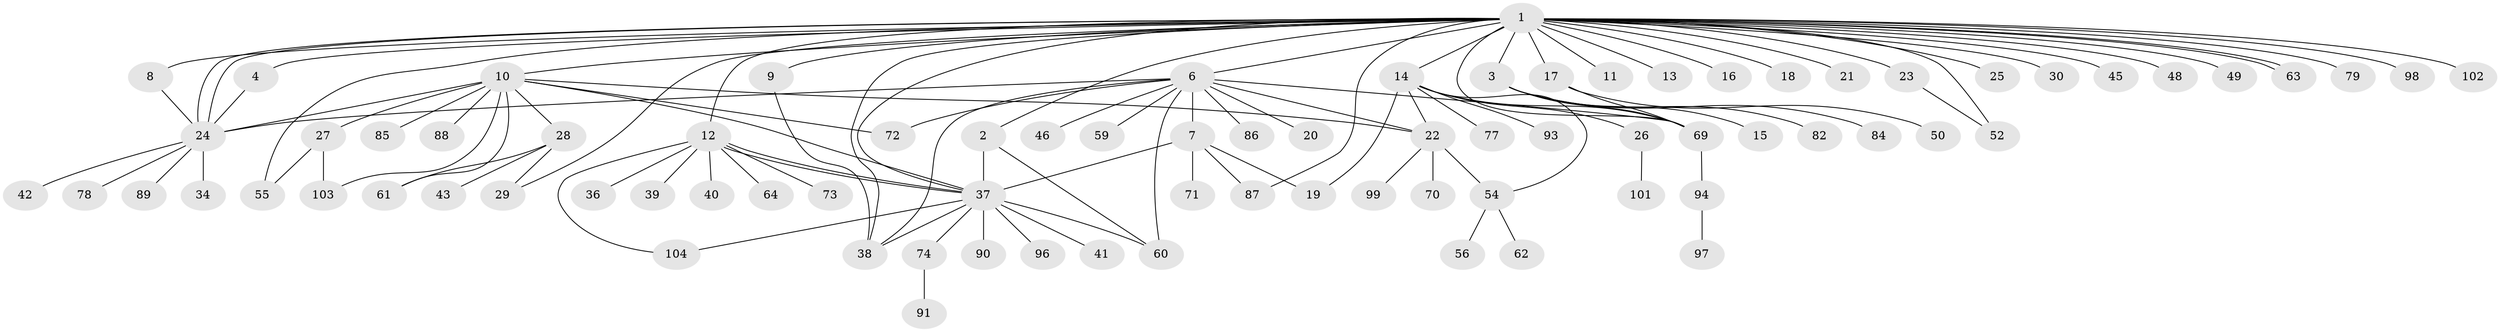 // Generated by graph-tools (version 1.1) at 2025/23/03/03/25 07:23:49]
// undirected, 81 vertices, 112 edges
graph export_dot {
graph [start="1"]
  node [color=gray90,style=filled];
  1 [super="+66"];
  2 [super="+31"];
  3 [super="+35"];
  4 [super="+5"];
  6 [super="+51"];
  7 [super="+44"];
  8;
  9;
  10 [super="+53"];
  11;
  12 [super="+32"];
  13;
  14 [super="+67"];
  15;
  16 [super="+57"];
  17 [super="+100"];
  18;
  19;
  20;
  21;
  22 [super="+33"];
  23;
  24 [super="+65"];
  25;
  26 [super="+75"];
  27 [super="+68"];
  28 [super="+58"];
  29;
  30;
  34;
  36 [super="+81"];
  37 [super="+47"];
  38 [super="+80"];
  39;
  40;
  41;
  42;
  43;
  45;
  46;
  48 [super="+76"];
  49;
  50;
  52;
  54 [super="+95"];
  55;
  56;
  59;
  60 [super="+92"];
  61;
  62;
  63;
  64;
  69;
  70;
  71;
  72;
  73;
  74 [super="+83"];
  77;
  78;
  79;
  82;
  84;
  85;
  86;
  87;
  88;
  89;
  90;
  91;
  93;
  94;
  96;
  97;
  98;
  99;
  101;
  102;
  103;
  104;
  1 -- 2;
  1 -- 3;
  1 -- 4;
  1 -- 6 [weight=2];
  1 -- 8;
  1 -- 9;
  1 -- 10;
  1 -- 11;
  1 -- 12;
  1 -- 13;
  1 -- 14;
  1 -- 16;
  1 -- 17;
  1 -- 18;
  1 -- 21;
  1 -- 23;
  1 -- 24;
  1 -- 24;
  1 -- 25;
  1 -- 29;
  1 -- 30;
  1 -- 37;
  1 -- 38;
  1 -- 45;
  1 -- 48;
  1 -- 49;
  1 -- 52;
  1 -- 55;
  1 -- 63;
  1 -- 63;
  1 -- 69;
  1 -- 79;
  1 -- 87;
  1 -- 98;
  1 -- 102;
  2 -- 37;
  2 -- 60;
  3 -- 15;
  3 -- 69;
  3 -- 82;
  3 -- 84;
  4 -- 24;
  6 -- 7;
  6 -- 20;
  6 -- 24;
  6 -- 46;
  6 -- 60;
  6 -- 72;
  6 -- 69;
  6 -- 22;
  6 -- 86;
  6 -- 59;
  6 -- 38;
  7 -- 19;
  7 -- 37;
  7 -- 71;
  7 -- 87;
  8 -- 24;
  9 -- 38;
  10 -- 24;
  10 -- 27;
  10 -- 28;
  10 -- 61;
  10 -- 72;
  10 -- 85 [weight=2];
  10 -- 88;
  10 -- 103;
  10 -- 37;
  10 -- 22;
  12 -- 36;
  12 -- 37;
  12 -- 37;
  12 -- 39;
  12 -- 40;
  12 -- 64;
  12 -- 73;
  12 -- 104;
  14 -- 19;
  14 -- 22;
  14 -- 26;
  14 -- 69;
  14 -- 77;
  14 -- 93;
  14 -- 54;
  17 -- 50;
  17 -- 69;
  22 -- 54 [weight=2];
  22 -- 70;
  22 -- 99;
  23 -- 52;
  24 -- 34;
  24 -- 42;
  24 -- 78;
  24 -- 89;
  26 -- 101;
  27 -- 55;
  27 -- 103;
  28 -- 29;
  28 -- 43;
  28 -- 61;
  37 -- 38;
  37 -- 41;
  37 -- 74;
  37 -- 90;
  37 -- 104;
  37 -- 96;
  37 -- 60;
  54 -- 56;
  54 -- 62;
  69 -- 94;
  74 -- 91;
  94 -- 97;
}
